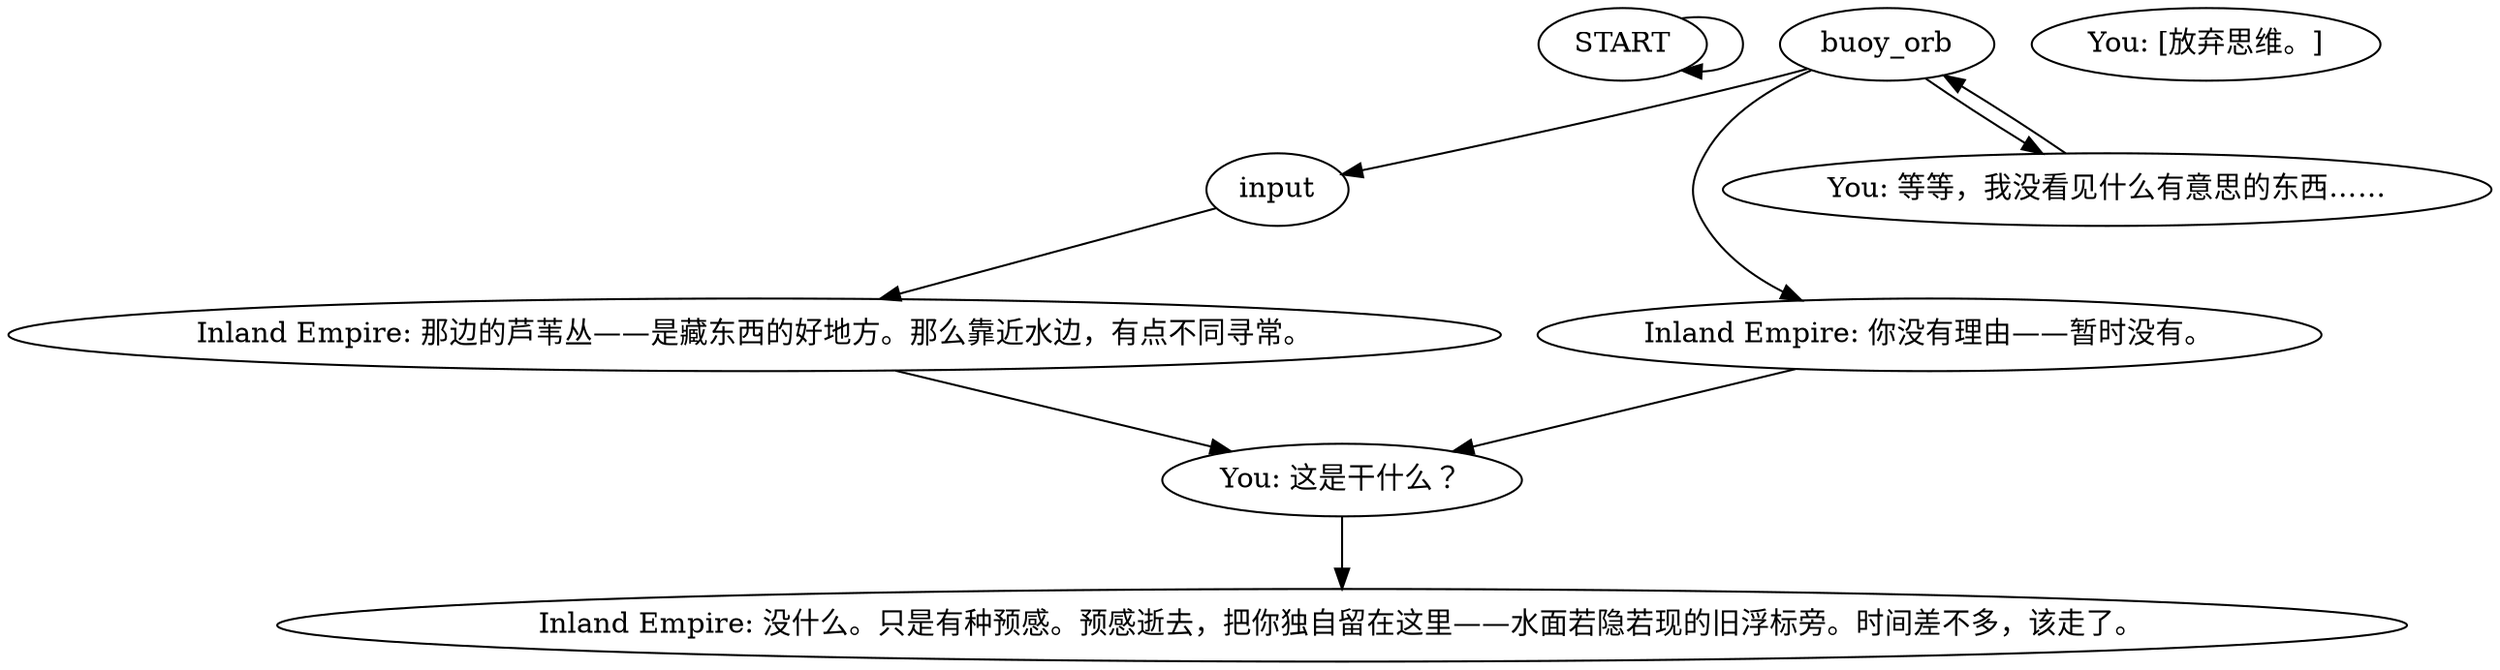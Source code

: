 # COAST ORB / reeds with buoy
# Visual Calculus notes that this is a good place to hide things.
# ==================================================
digraph G {
	  0 [label="START"];
	  1 [label="input"];
	  2 [label="You: 这是干什么？"];
	  3 [label="buoy_orb"];
	  4 [label="Inland Empire: 你没有理由——暂时没有。"];
	  5 [label="You: [放弃思维。]"];
	  6 [label="You: 等等，我没看见什么有意思的东西……"];
	  7 [label="Inland Empire: 那边的芦苇丛——是藏东西的好地方。那么靠近水边，有点不同寻常。"];
	  8 [label="Inland Empire: 没什么。只是有种预感。预感逝去，把你独自留在这里——水面若隐若现的旧浮标旁。时间差不多，该走了。"];
	  0 -> 0
	  1 -> 7
	  2 -> 8
	  3 -> 1
	  3 -> 4
	  3 -> 6
	  4 -> 2
	  6 -> 3
	  7 -> 2
}


